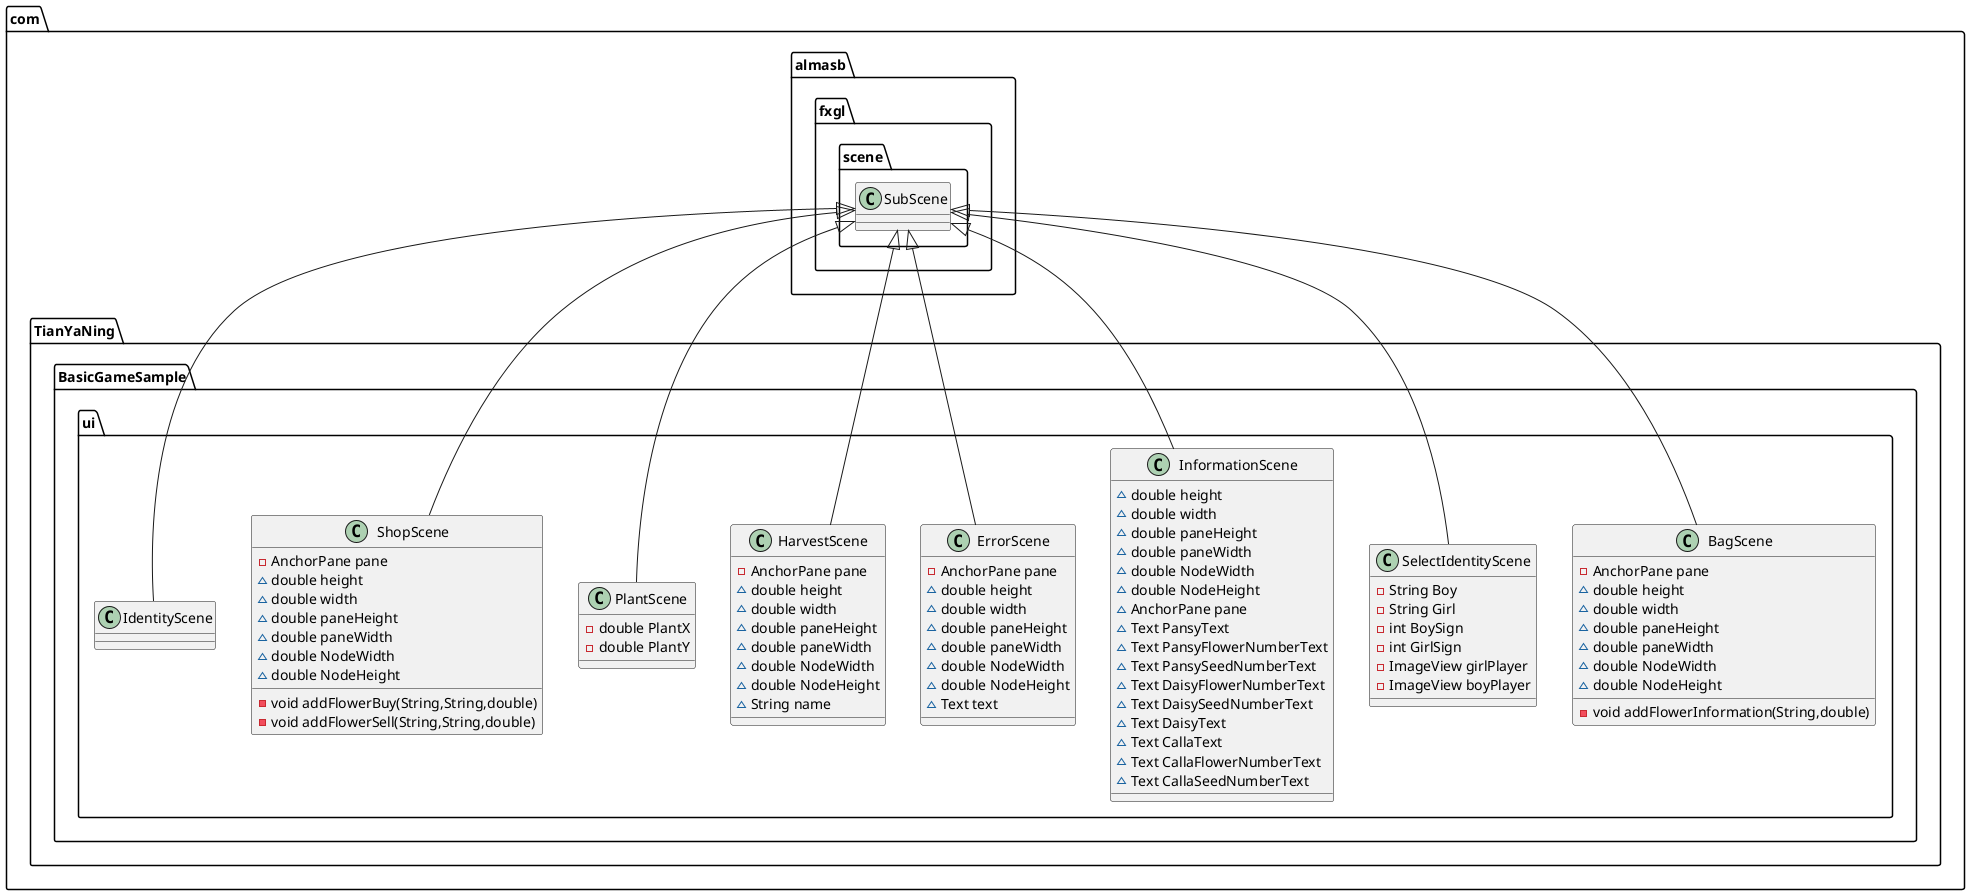 @startuml
class com.TianYaNing.BasicGameSample.ui.BagScene {
- AnchorPane pane
~ double height
~ double width
~ double paneHeight
~ double paneWidth
~ double NodeWidth
~ double NodeHeight
- void addFlowerInformation(String,double)
}
class com.TianYaNing.BasicGameSample.ui.SelectIdentityScene {
- String Boy
- String Girl
- int BoySign
- int GirlSign
- ImageView girlPlayer
- ImageView boyPlayer
}
class com.TianYaNing.BasicGameSample.ui.InformationScene {
~ double height
~ double width
~ double paneHeight
~ double paneWidth
~ double NodeWidth
~ double NodeHeight
~ AnchorPane pane
~ Text PansyText
~ Text PansyFlowerNumberText
~ Text PansySeedNumberText
~ Text DaisyFlowerNumberText
~ Text DaisySeedNumberText
~ Text DaisyText
~ Text CallaText
~ Text CallaFlowerNumberText
~ Text CallaSeedNumberText
}
class com.TianYaNing.BasicGameSample.ui.ErrorScene {
- AnchorPane pane
~ double height
~ double width
~ double paneHeight
~ double paneWidth
~ double NodeWidth
~ double NodeHeight
~ Text text
}
class com.TianYaNing.BasicGameSample.ui.HarvestScene {
- AnchorPane pane
~ double height
~ double width
~ double paneHeight
~ double paneWidth
~ double NodeWidth
~ double NodeHeight
~ String name
}
class com.TianYaNing.BasicGameSample.ui.PlantScene {
- double PlantX
- double PlantY
}
class com.TianYaNing.BasicGameSample.ui.ShopScene {
- AnchorPane pane
~ double height
~ double width
~ double paneHeight
~ double paneWidth
~ double NodeWidth
~ double NodeHeight
- void addFlowerBuy(String,String,double)
- void addFlowerSell(String,String,double)
}
class com.TianYaNing.BasicGameSample.ui.IdentityScene {
}


com.almasb.fxgl.scene.SubScene <|-- com.TianYaNing.BasicGameSample.ui.BagScene
com.almasb.fxgl.scene.SubScene <|-- com.TianYaNing.BasicGameSample.ui.SelectIdentityScene
com.almasb.fxgl.scene.SubScene <|-- com.TianYaNing.BasicGameSample.ui.InformationScene
com.almasb.fxgl.scene.SubScene <|-- com.TianYaNing.BasicGameSample.ui.ErrorScene
com.almasb.fxgl.scene.SubScene <|-- com.TianYaNing.BasicGameSample.ui.HarvestScene
com.almasb.fxgl.scene.SubScene <|-- com.TianYaNing.BasicGameSample.ui.PlantScene
com.almasb.fxgl.scene.SubScene <|-- com.TianYaNing.BasicGameSample.ui.ShopScene
com.almasb.fxgl.scene.SubScene <|-- com.TianYaNing.BasicGameSample.ui.IdentityScene
@enduml
